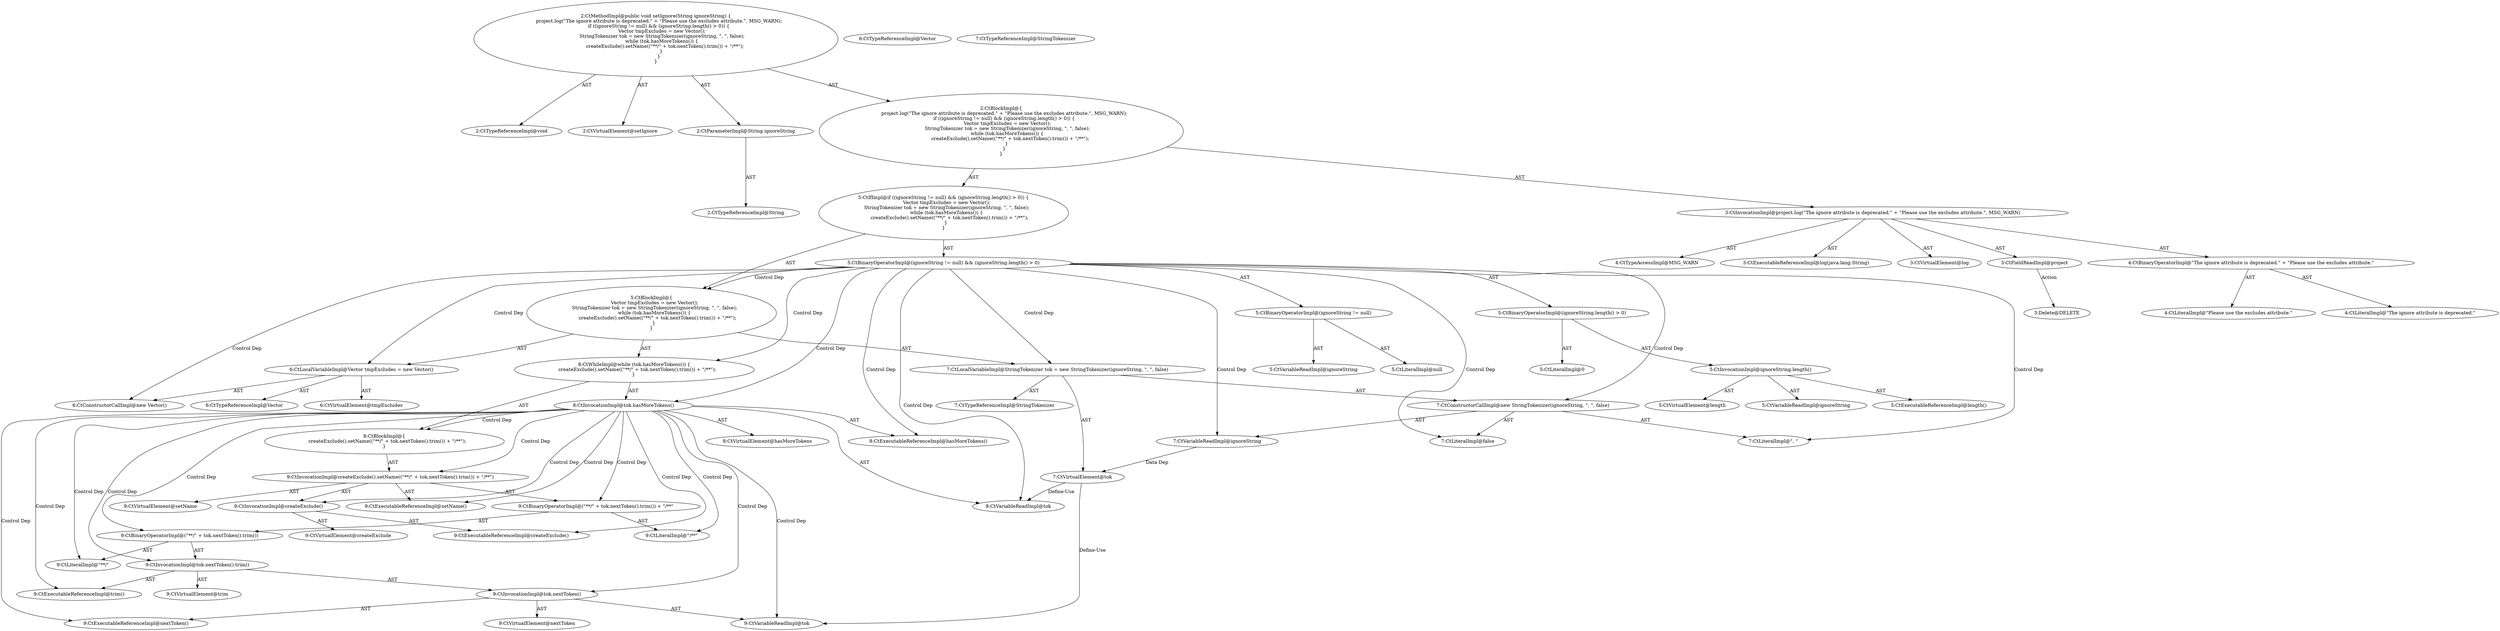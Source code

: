 digraph "setIgnore#?,String" {
0 [label="2:CtTypeReferenceImpl@void" shape=ellipse]
1 [label="2:CtVirtualElement@setIgnore" shape=ellipse]
2 [label="2:CtParameterImpl@String ignoreString" shape=ellipse]
3 [label="2:CtTypeReferenceImpl@String" shape=ellipse]
4 [label="3:CtExecutableReferenceImpl@log(java.lang.String)" shape=ellipse]
5 [label="3:CtVirtualElement@log" shape=ellipse]
6 [label="3:CtFieldReadImpl@project" shape=ellipse]
7 [label="4:CtLiteralImpl@\"The ignore attribute is deprecated.\"" shape=ellipse]
8 [label="4:CtLiteralImpl@\"Please use the excludes attribute.\"" shape=ellipse]
9 [label="4:CtBinaryOperatorImpl@\"The ignore attribute is deprecated.\" + \"Please use the excludes attribute.\"" shape=ellipse]
10 [label="4:CtTypeAccessImpl@MSG_WARN" shape=ellipse]
11 [label="3:CtInvocationImpl@project.log(\"The ignore attribute is deprecated.\" + \"Please use the excludes attribute.\", MSG_WARN)" shape=ellipse]
12 [label="5:CtVariableReadImpl@ignoreString" shape=ellipse]
13 [label="5:CtLiteralImpl@null" shape=ellipse]
14 [label="5:CtBinaryOperatorImpl@(ignoreString != null)" shape=ellipse]
15 [label="5:CtExecutableReferenceImpl@length()" shape=ellipse]
16 [label="5:CtVirtualElement@length" shape=ellipse]
17 [label="5:CtVariableReadImpl@ignoreString" shape=ellipse]
18 [label="5:CtInvocationImpl@ignoreString.length()" shape=ellipse]
19 [label="5:CtLiteralImpl@0" shape=ellipse]
20 [label="5:CtBinaryOperatorImpl@(ignoreString.length() > 0)" shape=ellipse]
21 [label="5:CtBinaryOperatorImpl@(ignoreString != null) && (ignoreString.length() > 0)" shape=ellipse]
22 [label="6:CtTypeReferenceImpl@Vector" shape=ellipse]
23 [label="6:CtTypeReferenceImpl@Vector" shape=ellipse]
24 [label="6:CtConstructorCallImpl@new Vector()" shape=ellipse]
25 [label="6:CtVirtualElement@tmpExcludes" shape=ellipse]
26 [label="6:CtLocalVariableImpl@Vector tmpExcludes = new Vector()" shape=ellipse]
27 [label="7:CtTypeReferenceImpl@StringTokenizer" shape=ellipse]
28 [label="7:CtTypeReferenceImpl@StringTokenizer" shape=ellipse]
29 [label="7:CtVariableReadImpl@ignoreString" shape=ellipse]
30 [label="7:CtLiteralImpl@\", \"" shape=ellipse]
31 [label="7:CtLiteralImpl@false" shape=ellipse]
32 [label="7:CtConstructorCallImpl@new StringTokenizer(ignoreString, \", \", false)" shape=ellipse]
33 [label="7:CtVirtualElement@tok" shape=ellipse]
34 [label="7:CtLocalVariableImpl@StringTokenizer tok = new StringTokenizer(ignoreString, \", \", false)" shape=ellipse]
35 [label="8:CtExecutableReferenceImpl@hasMoreTokens()" shape=ellipse]
36 [label="8:CtVirtualElement@hasMoreTokens" shape=ellipse]
37 [label="8:CtVariableReadImpl@tok" shape=ellipse]
38 [label="8:CtInvocationImpl@tok.hasMoreTokens()" shape=ellipse]
39 [label="9:CtExecutableReferenceImpl@setName()" shape=ellipse]
40 [label="9:CtVirtualElement@setName" shape=ellipse]
41 [label="9:CtExecutableReferenceImpl@createExclude()" shape=ellipse]
42 [label="9:CtVirtualElement@createExclude" shape=ellipse]
43 [label="9:CtInvocationImpl@createExclude()" shape=ellipse]
44 [label="9:CtLiteralImpl@\"**/\"" shape=ellipse]
45 [label="9:CtExecutableReferenceImpl@trim()" shape=ellipse]
46 [label="9:CtVirtualElement@trim" shape=ellipse]
47 [label="9:CtExecutableReferenceImpl@nextToken()" shape=ellipse]
48 [label="9:CtVirtualElement@nextToken" shape=ellipse]
49 [label="9:CtVariableReadImpl@tok" shape=ellipse]
50 [label="9:CtInvocationImpl@tok.nextToken()" shape=ellipse]
51 [label="9:CtInvocationImpl@tok.nextToken().trim()" shape=ellipse]
52 [label="9:CtBinaryOperatorImpl@(\"**/\" + tok.nextToken().trim())" shape=ellipse]
53 [label="9:CtLiteralImpl@\"/**\"" shape=ellipse]
54 [label="9:CtBinaryOperatorImpl@(\"**/\" + tok.nextToken().trim()) + \"/**\"" shape=ellipse]
55 [label="9:CtInvocationImpl@createExclude().setName((\"**/\" + tok.nextToken().trim()) + \"/**\")" shape=ellipse]
56 [label="8:CtBlockImpl@\{
    createExclude().setName((\"**/\" + tok.nextToken().trim()) + \"/**\");
\}" shape=ellipse]
57 [label="8:CtWhileImpl@while (tok.hasMoreTokens()) \{
    createExclude().setName((\"**/\" + tok.nextToken().trim()) + \"/**\");
\} " shape=ellipse]
58 [label="5:CtBlockImpl@\{
    Vector tmpExcludes = new Vector();
    StringTokenizer tok = new StringTokenizer(ignoreString, \", \", false);
    while (tok.hasMoreTokens()) \{
        createExclude().setName((\"**/\" + tok.nextToken().trim()) + \"/**\");
    \} 
\}" shape=ellipse]
59 [label="5:CtIfImpl@if ((ignoreString != null) && (ignoreString.length() > 0)) \{
    Vector tmpExcludes = new Vector();
    StringTokenizer tok = new StringTokenizer(ignoreString, \", \", false);
    while (tok.hasMoreTokens()) \{
        createExclude().setName((\"**/\" + tok.nextToken().trim()) + \"/**\");
    \} 
\}" shape=ellipse]
60 [label="2:CtBlockImpl@\{
    project.log(\"The ignore attribute is deprecated.\" + \"Please use the excludes attribute.\", MSG_WARN);
    if ((ignoreString != null) && (ignoreString.length() > 0)) \{
        Vector tmpExcludes = new Vector();
        StringTokenizer tok = new StringTokenizer(ignoreString, \", \", false);
        while (tok.hasMoreTokens()) \{
            createExclude().setName((\"**/\" + tok.nextToken().trim()) + \"/**\");
        \} 
    \}
\}" shape=ellipse]
61 [label="2:CtMethodImpl@public void setIgnore(String ignoreString) \{
    project.log(\"The ignore attribute is deprecated.\" + \"Please use the excludes attribute.\", MSG_WARN);
    if ((ignoreString != null) && (ignoreString.length() > 0)) \{
        Vector tmpExcludes = new Vector();
        StringTokenizer tok = new StringTokenizer(ignoreString, \", \", false);
        while (tok.hasMoreTokens()) \{
            createExclude().setName((\"**/\" + tok.nextToken().trim()) + \"/**\");
        \} 
    \}
\}" shape=ellipse]
62 [label="3:Delete@DELETE" shape=ellipse]
2 -> 3 [label="AST"];
6 -> 62 [label="Action"];
9 -> 7 [label="AST"];
9 -> 8 [label="AST"];
11 -> 5 [label="AST"];
11 -> 6 [label="AST"];
11 -> 4 [label="AST"];
11 -> 9 [label="AST"];
11 -> 10 [label="AST"];
14 -> 12 [label="AST"];
14 -> 13 [label="AST"];
18 -> 16 [label="AST"];
18 -> 17 [label="AST"];
18 -> 15 [label="AST"];
20 -> 18 [label="AST"];
20 -> 19 [label="AST"];
21 -> 14 [label="AST"];
21 -> 20 [label="AST"];
21 -> 58 [label="Control Dep"];
21 -> 26 [label="Control Dep"];
21 -> 24 [label="Control Dep"];
21 -> 34 [label="Control Dep"];
21 -> 32 [label="Control Dep"];
21 -> 29 [label="Control Dep"];
21 -> 30 [label="Control Dep"];
21 -> 31 [label="Control Dep"];
21 -> 57 [label="Control Dep"];
21 -> 38 [label="Control Dep"];
21 -> 35 [label="Control Dep"];
21 -> 37 [label="Control Dep"];
26 -> 25 [label="AST"];
26 -> 22 [label="AST"];
26 -> 24 [label="AST"];
29 -> 33 [label="Data Dep"];
32 -> 29 [label="AST"];
32 -> 30 [label="AST"];
32 -> 31 [label="AST"];
33 -> 37 [label="Define-Use"];
33 -> 49 [label="Define-Use"];
34 -> 33 [label="AST"];
34 -> 27 [label="AST"];
34 -> 32 [label="AST"];
38 -> 36 [label="AST"];
38 -> 37 [label="AST"];
38 -> 35 [label="AST"];
38 -> 56 [label="Control Dep"];
38 -> 55 [label="Control Dep"];
38 -> 39 [label="Control Dep"];
38 -> 43 [label="Control Dep"];
38 -> 41 [label="Control Dep"];
38 -> 54 [label="Control Dep"];
38 -> 52 [label="Control Dep"];
38 -> 44 [label="Control Dep"];
38 -> 51 [label="Control Dep"];
38 -> 45 [label="Control Dep"];
38 -> 50 [label="Control Dep"];
38 -> 47 [label="Control Dep"];
38 -> 49 [label="Control Dep"];
38 -> 53 [label="Control Dep"];
43 -> 42 [label="AST"];
43 -> 41 [label="AST"];
50 -> 48 [label="AST"];
50 -> 49 [label="AST"];
50 -> 47 [label="AST"];
51 -> 46 [label="AST"];
51 -> 50 [label="AST"];
51 -> 45 [label="AST"];
52 -> 44 [label="AST"];
52 -> 51 [label="AST"];
54 -> 52 [label="AST"];
54 -> 53 [label="AST"];
55 -> 40 [label="AST"];
55 -> 43 [label="AST"];
55 -> 39 [label="AST"];
55 -> 54 [label="AST"];
56 -> 55 [label="AST"];
57 -> 38 [label="AST"];
57 -> 56 [label="AST"];
58 -> 26 [label="AST"];
58 -> 34 [label="AST"];
58 -> 57 [label="AST"];
59 -> 21 [label="AST"];
59 -> 58 [label="AST"];
60 -> 11 [label="AST"];
60 -> 59 [label="AST"];
61 -> 1 [label="AST"];
61 -> 0 [label="AST"];
61 -> 2 [label="AST"];
61 -> 60 [label="AST"];
}